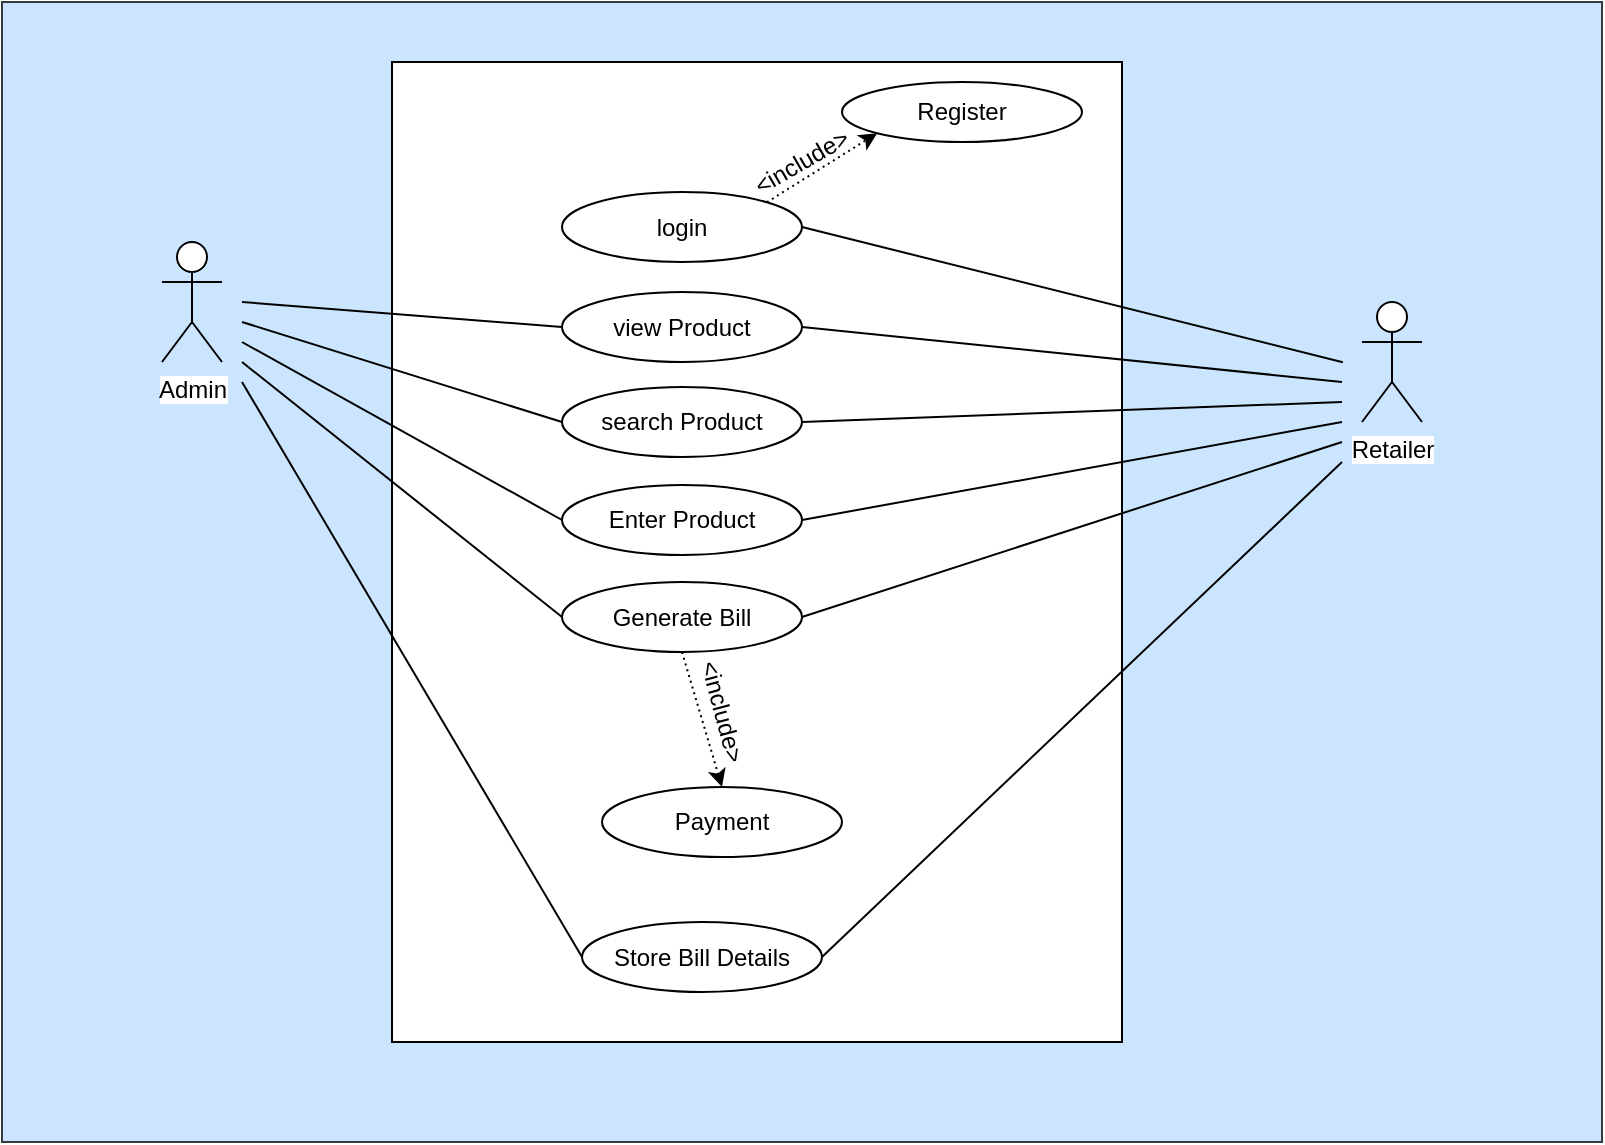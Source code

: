 <mxfile version="10.5.9" type="device"><diagram id="vpP7FurFaY8aw7rfHWGl" name="Page-1"><mxGraphModel dx="918" dy="611" grid="1" gridSize="10" guides="1" tooltips="1" connect="1" arrows="1" fold="1" page="1" pageScale="1" pageWidth="850" pageHeight="1100" math="0" shadow="0"><root><mxCell id="0"/><mxCell id="1" parent="0"/><mxCell id="iXHlTDB6QifxbcYoNmhF-2" value="" style="rounded=0;whiteSpace=wrap;html=1;fillColor=#cce5ff;strokeColor=#36393d;" vertex="1" parent="1"><mxGeometry x="40" y="10" width="800" height="570" as="geometry"/></mxCell><mxCell id="iXHlTDB6QifxbcYoNmhF-4" value="" style="rounded=0;whiteSpace=wrap;html=1;" vertex="1" parent="1"><mxGeometry x="235" y="40" width="365" height="490" as="geometry"/></mxCell><mxCell id="iXHlTDB6QifxbcYoNmhF-6" value="login" style="ellipse;whiteSpace=wrap;html=1;" vertex="1" parent="1"><mxGeometry x="320" y="105" width="120" height="35" as="geometry"/></mxCell><mxCell id="iXHlTDB6QifxbcYoNmhF-7" value="Admin" style="shape=umlActor;verticalLabelPosition=bottom;labelBackgroundColor=#ffffff;verticalAlign=top;html=1;outlineConnect=0;" vertex="1" parent="1"><mxGeometry x="120" y="130" width="30" height="60" as="geometry"/></mxCell><mxCell id="iXHlTDB6QifxbcYoNmhF-8" value="Retailer" style="shape=umlActor;verticalLabelPosition=bottom;labelBackgroundColor=#ffffff;verticalAlign=top;html=1;outlineConnect=0;" vertex="1" parent="1"><mxGeometry x="720" y="160" width="30" height="60" as="geometry"/></mxCell><mxCell id="iXHlTDB6QifxbcYoNmhF-12" value="Register" style="ellipse;whiteSpace=wrap;html=1;" vertex="1" parent="1"><mxGeometry x="460" y="50" width="120" height="30" as="geometry"/></mxCell><mxCell id="iXHlTDB6QifxbcYoNmhF-14" value="&amp;lt;include&amp;gt;" style="text;html=1;strokeColor=none;fillColor=none;align=center;verticalAlign=middle;whiteSpace=wrap;rounded=0;rotation=-30;" vertex="1" parent="1"><mxGeometry x="420" y="80" width="40" height="20" as="geometry"/></mxCell><mxCell id="iXHlTDB6QifxbcYoNmhF-15" value="Enter Product" style="ellipse;whiteSpace=wrap;html=1;" vertex="1" parent="1"><mxGeometry x="320" y="251.5" width="120" height="35" as="geometry"/></mxCell><mxCell id="iXHlTDB6QifxbcYoNmhF-16" value="view Product" style="ellipse;whiteSpace=wrap;html=1;" vertex="1" parent="1"><mxGeometry x="320" y="155" width="120" height="35" as="geometry"/></mxCell><mxCell id="iXHlTDB6QifxbcYoNmhF-17" value="search Product" style="ellipse;whiteSpace=wrap;html=1;" vertex="1" parent="1"><mxGeometry x="320" y="202.5" width="120" height="35" as="geometry"/></mxCell><mxCell id="iXHlTDB6QifxbcYoNmhF-18" value="Generate Bill" style="ellipse;whiteSpace=wrap;html=1;" vertex="1" parent="1"><mxGeometry x="320" y="300" width="120" height="35" as="geometry"/></mxCell><mxCell id="iXHlTDB6QifxbcYoNmhF-20" value="" style="endArrow=classic;html=1;entryX=0;entryY=1;entryDx=0;entryDy=0;exitX=1;exitY=0;exitDx=0;exitDy=0;dashed=1;dashPattern=1 2;" edge="1" parent="1" source="iXHlTDB6QifxbcYoNmhF-6" target="iXHlTDB6QifxbcYoNmhF-12"><mxGeometry width="50" height="50" relative="1" as="geometry"><mxPoint x="440" y="122.5" as="sourcePoint"/><mxPoint x="490" y="72.5" as="targetPoint"/></mxGeometry></mxCell><mxCell id="iXHlTDB6QifxbcYoNmhF-21" value="" style="endArrow=classic;html=1;entryX=0.5;entryY=0;entryDx=0;entryDy=0;exitX=0.5;exitY=1;exitDx=0;exitDy=0;dashed=1;dashPattern=1 2;" edge="1" parent="1" source="iXHlTDB6QifxbcYoNmhF-18" target="iXHlTDB6QifxbcYoNmhF-22"><mxGeometry width="50" height="50" relative="1" as="geometry"><mxPoint x="433" y="120" as="sourcePoint"/><mxPoint x="488" y="86" as="targetPoint"/></mxGeometry></mxCell><mxCell id="iXHlTDB6QifxbcYoNmhF-22" value="Payment" style="ellipse;whiteSpace=wrap;html=1;" vertex="1" parent="1"><mxGeometry x="340" y="402.5" width="120" height="35" as="geometry"/></mxCell><mxCell id="iXHlTDB6QifxbcYoNmhF-23" value="&amp;lt;include&amp;gt;" style="text;html=1;strokeColor=none;fillColor=none;align=center;verticalAlign=middle;whiteSpace=wrap;rounded=0;rotation=75;" vertex="1" parent="1"><mxGeometry x="380" y="355" width="40" height="20" as="geometry"/></mxCell><mxCell id="iXHlTDB6QifxbcYoNmhF-26" value="Store Bill Details" style="ellipse;whiteSpace=wrap;html=1;" vertex="1" parent="1"><mxGeometry x="330" y="470" width="120" height="35" as="geometry"/></mxCell><mxCell id="iXHlTDB6QifxbcYoNmhF-28" value="" style="endArrow=none;html=1;entryX=0;entryY=0.5;entryDx=0;entryDy=0;" edge="1" parent="1" target="iXHlTDB6QifxbcYoNmhF-16"><mxGeometry width="50" height="50" relative="1" as="geometry"><mxPoint x="160" y="160" as="sourcePoint"/><mxPoint x="330" y="133" as="targetPoint"/></mxGeometry></mxCell><mxCell id="iXHlTDB6QifxbcYoNmhF-29" value="" style="endArrow=none;html=1;entryX=0;entryY=0.5;entryDx=0;entryDy=0;" edge="1" parent="1" target="iXHlTDB6QifxbcYoNmhF-17"><mxGeometry width="50" height="50" relative="1" as="geometry"><mxPoint x="160" y="170" as="sourcePoint"/><mxPoint x="330" y="183" as="targetPoint"/></mxGeometry></mxCell><mxCell id="iXHlTDB6QifxbcYoNmhF-30" value="" style="endArrow=none;html=1;entryX=0;entryY=0.5;entryDx=0;entryDy=0;" edge="1" parent="1" target="iXHlTDB6QifxbcYoNmhF-15"><mxGeometry width="50" height="50" relative="1" as="geometry"><mxPoint x="160" y="180" as="sourcePoint"/><mxPoint x="330" y="230" as="targetPoint"/></mxGeometry></mxCell><mxCell id="iXHlTDB6QifxbcYoNmhF-31" value="" style="endArrow=none;html=1;entryX=0;entryY=0.5;entryDx=0;entryDy=0;" edge="1" parent="1" target="iXHlTDB6QifxbcYoNmhF-18"><mxGeometry width="50" height="50" relative="1" as="geometry"><mxPoint x="160" y="190" as="sourcePoint"/><mxPoint x="330" y="279" as="targetPoint"/></mxGeometry></mxCell><mxCell id="iXHlTDB6QifxbcYoNmhF-34" value="" style="endArrow=none;html=1;entryX=0;entryY=0.5;entryDx=0;entryDy=0;" edge="1" parent="1" target="iXHlTDB6QifxbcYoNmhF-26"><mxGeometry width="50" height="50" relative="1" as="geometry"><mxPoint x="160" y="200" as="sourcePoint"/><mxPoint x="330" y="328" as="targetPoint"/></mxGeometry></mxCell><mxCell id="iXHlTDB6QifxbcYoNmhF-35" value="" style="endArrow=none;html=1;entryX=0.838;entryY=0.316;entryDx=0;entryDy=0;entryPerimeter=0;exitX=1;exitY=0.5;exitDx=0;exitDy=0;" edge="1" parent="1" source="iXHlTDB6QifxbcYoNmhF-6" target="iXHlTDB6QifxbcYoNmhF-2"><mxGeometry width="50" height="50" relative="1" as="geometry"><mxPoint x="520" y="210" as="sourcePoint"/><mxPoint x="570" y="160" as="targetPoint"/></mxGeometry></mxCell><mxCell id="iXHlTDB6QifxbcYoNmhF-36" value="" style="endArrow=none;html=1;exitX=1;exitY=0.5;exitDx=0;exitDy=0;" edge="1" parent="1" source="iXHlTDB6QifxbcYoNmhF-16"><mxGeometry width="50" height="50" relative="1" as="geometry"><mxPoint x="450" y="133" as="sourcePoint"/><mxPoint x="710" y="200" as="targetPoint"/></mxGeometry></mxCell><mxCell id="iXHlTDB6QifxbcYoNmhF-37" value="" style="endArrow=none;html=1;exitX=1;exitY=0.5;exitDx=0;exitDy=0;" edge="1" parent="1" source="iXHlTDB6QifxbcYoNmhF-17"><mxGeometry width="50" height="50" relative="1" as="geometry"><mxPoint x="450" y="183" as="sourcePoint"/><mxPoint x="710" y="210" as="targetPoint"/></mxGeometry></mxCell><mxCell id="iXHlTDB6QifxbcYoNmhF-38" value="" style="endArrow=none;html=1;exitX=1;exitY=0.5;exitDx=0;exitDy=0;" edge="1" parent="1" source="iXHlTDB6QifxbcYoNmhF-15"><mxGeometry width="50" height="50" relative="1" as="geometry"><mxPoint x="450" y="230" as="sourcePoint"/><mxPoint x="710" y="220" as="targetPoint"/></mxGeometry></mxCell><mxCell id="iXHlTDB6QifxbcYoNmhF-39" value="" style="endArrow=none;html=1;exitX=1;exitY=0.5;exitDx=0;exitDy=0;" edge="1" parent="1" source="iXHlTDB6QifxbcYoNmhF-18"><mxGeometry width="50" height="50" relative="1" as="geometry"><mxPoint x="450" y="279" as="sourcePoint"/><mxPoint x="710" y="230" as="targetPoint"/></mxGeometry></mxCell><mxCell id="iXHlTDB6QifxbcYoNmhF-42" value="" style="endArrow=none;html=1;exitX=1;exitY=0.5;exitDx=0;exitDy=0;" edge="1" parent="1" source="iXHlTDB6QifxbcYoNmhF-26"><mxGeometry width="50" height="50" relative="1" as="geometry"><mxPoint x="450" y="328" as="sourcePoint"/><mxPoint x="710" y="240" as="targetPoint"/></mxGeometry></mxCell></root></mxGraphModel></diagram></mxfile>